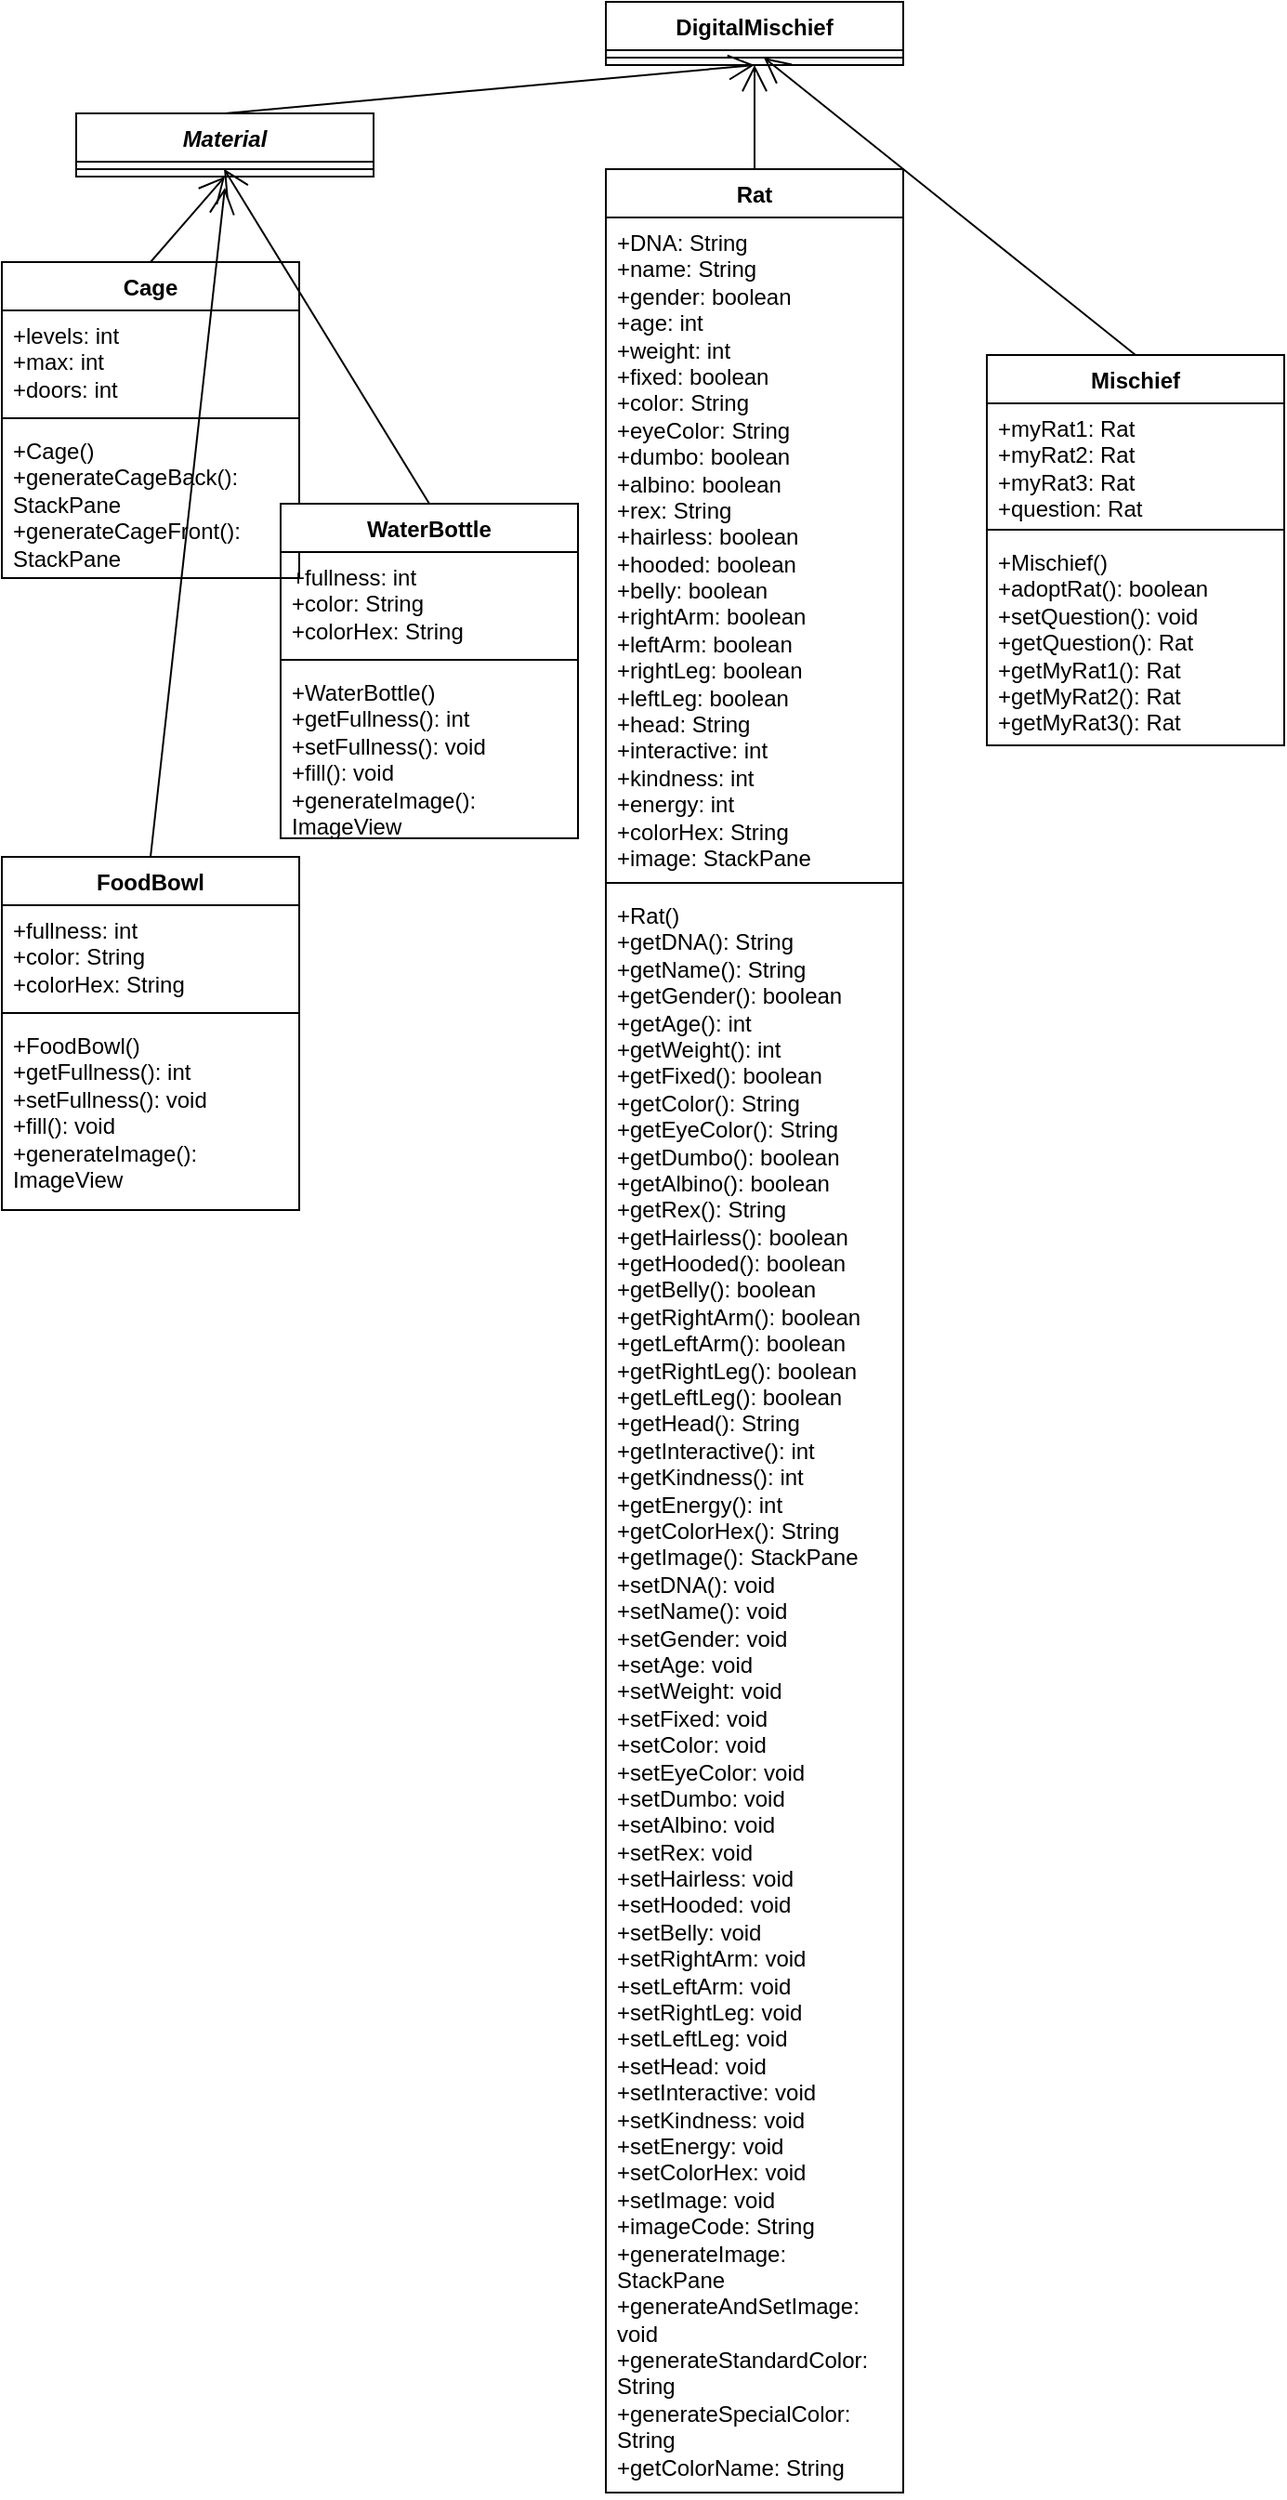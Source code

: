 <mxfile version="24.4.0" type="google">
  <diagram name="Page-1" id="oeKbabEAlsPH0l9mnD3K">
    <mxGraphModel grid="1" page="1" gridSize="10" guides="1" tooltips="1" connect="1" arrows="1" fold="1" pageScale="1" pageWidth="850" pageHeight="1100" math="0" shadow="0">
      <root>
        <mxCell id="0" />
        <mxCell id="1" parent="0" />
        <mxCell id="Yi1QwwAAUbMpMmELfdcA-1" value="DigitalMischief" style="swimlane;fontStyle=1;align=center;verticalAlign=top;childLayout=stackLayout;horizontal=1;startSize=26;horizontalStack=0;resizeParent=1;resizeParentMax=0;resizeLast=0;collapsible=1;marginBottom=0;whiteSpace=wrap;html=1;" vertex="1" parent="1">
          <mxGeometry x="345" y="100" width="160" height="34" as="geometry" />
        </mxCell>
        <mxCell id="Yi1QwwAAUbMpMmELfdcA-3" value="" style="line;strokeWidth=1;fillColor=none;align=left;verticalAlign=middle;spacingTop=-1;spacingLeft=3;spacingRight=3;rotatable=0;labelPosition=right;points=[];portConstraint=eastwest;strokeColor=inherit;" vertex="1" parent="Yi1QwwAAUbMpMmELfdcA-1">
          <mxGeometry y="26" width="160" height="8" as="geometry" />
        </mxCell>
        <mxCell id="Yi1QwwAAUbMpMmELfdcA-5" value="Rat" style="swimlane;fontStyle=1;align=center;verticalAlign=top;childLayout=stackLayout;horizontal=1;startSize=26;horizontalStack=0;resizeParent=1;resizeParentMax=0;resizeLast=0;collapsible=1;marginBottom=0;whiteSpace=wrap;html=1;" vertex="1" parent="1">
          <mxGeometry x="345" y="190" width="160" height="1250" as="geometry" />
        </mxCell>
        <mxCell id="Yi1QwwAAUbMpMmELfdcA-6" value="&lt;div&gt;+DNA: String&lt;/div&gt;+name: String&lt;div&gt;+gender: boolean&lt;/div&gt;&lt;div&gt;+age: int&lt;/div&gt;&lt;div&gt;+weight: int&lt;/div&gt;&lt;div&gt;+fixed: boolean&lt;/div&gt;&lt;div&gt;+color: String&lt;/div&gt;&lt;div&gt;+eyeColor: String&lt;/div&gt;&lt;div&gt;+dumbo: boolean&lt;/div&gt;&lt;div&gt;+albino: boolean&lt;/div&gt;&lt;div&gt;+rex: String&lt;/div&gt;&lt;div&gt;+hairless: boolean&lt;/div&gt;&lt;div&gt;+hooded: boolean&lt;/div&gt;&lt;div&gt;+belly: boolean&lt;/div&gt;&lt;div&gt;+rightArm: boolean&lt;/div&gt;&lt;div&gt;+leftArm: boolean&lt;/div&gt;&lt;div&gt;+rightLeg: boolean&lt;/div&gt;&lt;div&gt;+leftLeg: boolean&lt;/div&gt;&lt;div&gt;+head: String&lt;/div&gt;&lt;div&gt;+interactive: int&lt;/div&gt;&lt;div&gt;+kindness: int&lt;/div&gt;&lt;div&gt;+energy: int&lt;/div&gt;&lt;div&gt;+colorHex: String&lt;/div&gt;&lt;div&gt;+image: StackPane&lt;/div&gt;" style="text;strokeColor=none;fillColor=none;align=left;verticalAlign=top;spacingLeft=4;spacingRight=4;overflow=hidden;rotatable=0;points=[[0,0.5],[1,0.5]];portConstraint=eastwest;whiteSpace=wrap;html=1;" vertex="1" parent="Yi1QwwAAUbMpMmELfdcA-5">
          <mxGeometry y="26" width="160" height="354" as="geometry" />
        </mxCell>
        <mxCell id="Yi1QwwAAUbMpMmELfdcA-7" value="" style="line;strokeWidth=1;fillColor=none;align=left;verticalAlign=middle;spacingTop=-1;spacingLeft=3;spacingRight=3;rotatable=0;labelPosition=right;points=[];portConstraint=eastwest;strokeColor=inherit;" vertex="1" parent="Yi1QwwAAUbMpMmELfdcA-5">
          <mxGeometry y="380" width="160" height="8" as="geometry" />
        </mxCell>
        <mxCell id="Yi1QwwAAUbMpMmELfdcA-8" value="+Rat()&lt;div&gt;+getDNA(): String&lt;br&gt;&lt;div&gt;+getName(): String&lt;div&gt;+getGender(): boolean&lt;/div&gt;&lt;div&gt;+getAge(): int&lt;/div&gt;&lt;div&gt;+getWeight(): int&lt;/div&gt;&lt;div&gt;+getFixed(): boolean&lt;/div&gt;&lt;div&gt;+getColor(): String&lt;/div&gt;&lt;div&gt;+getEyeColor(): String&lt;/div&gt;&lt;div&gt;+getDumbo(): boolean&lt;/div&gt;&lt;div&gt;+getAlbino(): boolean&lt;/div&gt;&lt;div&gt;+getRex(): String&lt;/div&gt;&lt;div&gt;+getHairless(): boolean&lt;/div&gt;&lt;div&gt;+getHooded(): boolean&lt;/div&gt;&lt;div&gt;+getBelly(): boolean&lt;/div&gt;&lt;div&gt;+getRightArm(): boolean&lt;/div&gt;&lt;div&gt;+getLeftArm(): boolean&lt;/div&gt;&lt;div&gt;+getRightLeg(): boolean&lt;/div&gt;&lt;div&gt;+getLeftLeg(): boolean&lt;/div&gt;&lt;div&gt;+getHead(): String&lt;/div&gt;&lt;div&gt;+getInteractive(): int&lt;/div&gt;&lt;div&gt;+getKindness(): int&lt;/div&gt;&lt;div&gt;+getEnergy(): int&lt;/div&gt;&lt;/div&gt;&lt;div&gt;+getColorHex(): String&lt;/div&gt;&lt;div&gt;+getImage(): StackPane&lt;/div&gt;&lt;div&gt;+setDNA(): void&lt;/div&gt;&lt;div&gt;+setName(): void&lt;div&gt;+setGender: void&lt;/div&gt;&lt;div&gt;+setAge:&amp;nbsp;&lt;span style=&quot;background-color: initial;&quot;&gt;void&lt;/span&gt;&lt;/div&gt;&lt;div&gt;+setWeight:&amp;nbsp;&lt;span style=&quot;background-color: initial;&quot;&gt;void&lt;/span&gt;&lt;/div&gt;&lt;div&gt;+setFixed:&amp;nbsp;&lt;span style=&quot;background-color: initial;&quot;&gt;void&lt;/span&gt;&lt;/div&gt;&lt;div&gt;+setColor:&amp;nbsp;&lt;span style=&quot;background-color: initial;&quot;&gt;void&lt;/span&gt;&lt;/div&gt;&lt;div&gt;+setEyeColor:&amp;nbsp;&lt;span style=&quot;background-color: initial;&quot;&gt;void&lt;/span&gt;&lt;/div&gt;&lt;div&gt;+setDumbo:&amp;nbsp;&lt;span style=&quot;background-color: initial;&quot;&gt;void&lt;/span&gt;&lt;/div&gt;&lt;div&gt;+setAlbino:&amp;nbsp;&lt;span style=&quot;background-color: initial;&quot;&gt;void&lt;/span&gt;&lt;/div&gt;&lt;div&gt;+setRex:&amp;nbsp;&lt;span style=&quot;background-color: initial;&quot;&gt;void&lt;/span&gt;&lt;/div&gt;&lt;div&gt;+setHairless:&amp;nbsp;&lt;span style=&quot;background-color: initial;&quot;&gt;void&lt;/span&gt;&lt;/div&gt;&lt;div&gt;+setHooded:&amp;nbsp;&lt;span style=&quot;background-color: initial;&quot;&gt;void&lt;/span&gt;&lt;/div&gt;&lt;div&gt;+setBelly:&amp;nbsp;&lt;span style=&quot;background-color: initial;&quot;&gt;void&lt;/span&gt;&lt;/div&gt;&lt;div&gt;+setRightArm:&amp;nbsp;&lt;span style=&quot;background-color: initial;&quot;&gt;void&lt;/span&gt;&lt;/div&gt;&lt;div&gt;+setLeftArm:&amp;nbsp;&lt;span style=&quot;background-color: initial;&quot;&gt;void&lt;/span&gt;&lt;/div&gt;&lt;div&gt;+setRightLeg:&amp;nbsp;&lt;span style=&quot;background-color: initial;&quot;&gt;void&lt;/span&gt;&lt;/div&gt;&lt;div&gt;+setLeftLeg:&amp;nbsp;&lt;span style=&quot;background-color: initial;&quot;&gt;void&lt;/span&gt;&lt;/div&gt;&lt;div&gt;+setHead:&amp;nbsp;&lt;span style=&quot;background-color: initial;&quot;&gt;void&lt;/span&gt;&lt;/div&gt;&lt;div&gt;+setInteractive:&amp;nbsp;&lt;span style=&quot;background-color: initial;&quot;&gt;void&lt;/span&gt;&lt;/div&gt;&lt;div&gt;+setKindness:&amp;nbsp;&lt;span style=&quot;background-color: initial;&quot;&gt;void&lt;/span&gt;&lt;/div&gt;&lt;div&gt;+setEnergy:&amp;nbsp;&lt;span style=&quot;background-color: initial;&quot;&gt;void&lt;/span&gt;&lt;/div&gt;&lt;/div&gt;&lt;div&gt;&lt;span style=&quot;background-color: initial;&quot;&gt;+setColorHex: void&lt;/span&gt;&lt;/div&gt;&lt;div&gt;&lt;span style=&quot;background-color: initial;&quot;&gt;+setImage: void&lt;/span&gt;&lt;/div&gt;&lt;div&gt;&lt;span style=&quot;background-color: initial;&quot;&gt;+imageCode: String&lt;/span&gt;&lt;/div&gt;&lt;div&gt;&lt;span style=&quot;background-color: initial;&quot;&gt;+generateImage: StackPane&lt;/span&gt;&lt;/div&gt;&lt;div&gt;&lt;span style=&quot;background-color: initial;&quot;&gt;+generateAndSetImage: void&lt;/span&gt;&lt;/div&gt;&lt;div&gt;&lt;span style=&quot;background-color: initial;&quot;&gt;+generateStandardColor: String&lt;/span&gt;&lt;/div&gt;&lt;div&gt;&lt;span style=&quot;background-color: initial;&quot;&gt;+generateSpecialColor: String&lt;/span&gt;&lt;/div&gt;&lt;div&gt;+getColorName: String&lt;/div&gt;&lt;div&gt;&lt;span style=&quot;background-color: initial;&quot;&gt;&lt;br&gt;&lt;/span&gt;&lt;/div&gt;&lt;/div&gt;" style="text;strokeColor=none;fillColor=none;align=left;verticalAlign=top;spacingLeft=4;spacingRight=4;overflow=hidden;rotatable=0;points=[[0,0.5],[1,0.5]];portConstraint=eastwest;whiteSpace=wrap;html=1;" vertex="1" parent="Yi1QwwAAUbMpMmELfdcA-5">
          <mxGeometry y="388" width="160" height="862" as="geometry" />
        </mxCell>
        <mxCell id="Yi1QwwAAUbMpMmELfdcA-9" value="" style="endArrow=open;endFill=1;endSize=12;html=1;rounded=0;entryX=0.5;entryY=1;entryDx=0;entryDy=0;" edge="1" parent="1" source="Yi1QwwAAUbMpMmELfdcA-5" target="Yi1QwwAAUbMpMmELfdcA-1">
          <mxGeometry width="160" relative="1" as="geometry">
            <mxPoint x="340" y="310" as="sourcePoint" />
            <mxPoint x="500" y="310" as="targetPoint" />
          </mxGeometry>
        </mxCell>
        <mxCell id="Yi1QwwAAUbMpMmELfdcA-10" value="&lt;i&gt;Material&lt;/i&gt;" style="swimlane;fontStyle=1;align=center;verticalAlign=top;childLayout=stackLayout;horizontal=1;startSize=26;horizontalStack=0;resizeParent=1;resizeParentMax=0;resizeLast=0;collapsible=1;marginBottom=0;whiteSpace=wrap;html=1;" vertex="1" parent="1">
          <mxGeometry x="60" y="160" width="160" height="34" as="geometry" />
        </mxCell>
        <mxCell id="Yi1QwwAAUbMpMmELfdcA-12" value="" style="line;strokeWidth=1;fillColor=none;align=left;verticalAlign=middle;spacingTop=-1;spacingLeft=3;spacingRight=3;rotatable=0;labelPosition=right;points=[];portConstraint=eastwest;strokeColor=inherit;" vertex="1" parent="Yi1QwwAAUbMpMmELfdcA-10">
          <mxGeometry y="26" width="160" height="8" as="geometry" />
        </mxCell>
        <mxCell id="Yi1QwwAAUbMpMmELfdcA-14" value="" style="endArrow=open;endFill=1;endSize=12;html=1;rounded=0;entryX=0.5;entryY=1;entryDx=0;entryDy=0;exitX=0.5;exitY=0;exitDx=0;exitDy=0;" edge="1" parent="1" source="Yi1QwwAAUbMpMmELfdcA-10" target="Yi1QwwAAUbMpMmELfdcA-1">
          <mxGeometry width="160" relative="1" as="geometry">
            <mxPoint x="340" y="290" as="sourcePoint" />
            <mxPoint x="500" y="290" as="targetPoint" />
          </mxGeometry>
        </mxCell>
        <mxCell id="Yi1QwwAAUbMpMmELfdcA-15" value="Cage" style="swimlane;fontStyle=1;align=center;verticalAlign=top;childLayout=stackLayout;horizontal=1;startSize=26;horizontalStack=0;resizeParent=1;resizeParentMax=0;resizeLast=0;collapsible=1;marginBottom=0;whiteSpace=wrap;html=1;" vertex="1" parent="1">
          <mxGeometry x="20" y="240" width="160" height="170" as="geometry" />
        </mxCell>
        <mxCell id="Yi1QwwAAUbMpMmELfdcA-16" value="+levels: int&lt;div&gt;+max: int&lt;/div&gt;&lt;div&gt;+doors: int&lt;/div&gt;" style="text;strokeColor=none;fillColor=none;align=left;verticalAlign=top;spacingLeft=4;spacingRight=4;overflow=hidden;rotatable=0;points=[[0,0.5],[1,0.5]];portConstraint=eastwest;whiteSpace=wrap;html=1;" vertex="1" parent="Yi1QwwAAUbMpMmELfdcA-15">
          <mxGeometry y="26" width="160" height="54" as="geometry" />
        </mxCell>
        <mxCell id="Yi1QwwAAUbMpMmELfdcA-17" value="" style="line;strokeWidth=1;fillColor=none;align=left;verticalAlign=middle;spacingTop=-1;spacingLeft=3;spacingRight=3;rotatable=0;labelPosition=right;points=[];portConstraint=eastwest;strokeColor=inherit;" vertex="1" parent="Yi1QwwAAUbMpMmELfdcA-15">
          <mxGeometry y="80" width="160" height="8" as="geometry" />
        </mxCell>
        <mxCell id="Yi1QwwAAUbMpMmELfdcA-18" value="+Cage()&lt;div&gt;+generateCageBack(): StackPane&lt;/div&gt;&lt;div&gt;+generateCageFront(): StackPane&lt;/div&gt;&lt;div&gt;&lt;br&gt;&lt;/div&gt;" style="text;strokeColor=none;fillColor=none;align=left;verticalAlign=top;spacingLeft=4;spacingRight=4;overflow=hidden;rotatable=0;points=[[0,0.5],[1,0.5]];portConstraint=eastwest;whiteSpace=wrap;html=1;" vertex="1" parent="Yi1QwwAAUbMpMmELfdcA-15">
          <mxGeometry y="88" width="160" height="82" as="geometry" />
        </mxCell>
        <mxCell id="Yi1QwwAAUbMpMmELfdcA-19" value="" style="endArrow=open;endFill=1;endSize=12;html=1;rounded=0;entryX=0.5;entryY=1;entryDx=0;entryDy=0;exitX=0.5;exitY=0;exitDx=0;exitDy=0;" edge="1" parent="1" source="Yi1QwwAAUbMpMmELfdcA-15" target="Yi1QwwAAUbMpMmELfdcA-10">
          <mxGeometry width="160" relative="1" as="geometry">
            <mxPoint x="340" y="290" as="sourcePoint" />
            <mxPoint x="500" y="290" as="targetPoint" />
          </mxGeometry>
        </mxCell>
        <mxCell id="Yi1QwwAAUbMpMmELfdcA-20" value="" style="endArrow=open;endFill=1;endSize=12;html=1;rounded=0;entryX=0.497;entryY=0.486;entryDx=0;entryDy=0;entryPerimeter=0;exitX=0.5;exitY=0;exitDx=0;exitDy=0;" edge="1" parent="1" source="Yi1QwwAAUbMpMmELfdcA-21" target="Yi1QwwAAUbMpMmELfdcA-12">
          <mxGeometry width="160" relative="1" as="geometry">
            <mxPoint x="290" y="440" as="sourcePoint" />
            <mxPoint x="500" y="400" as="targetPoint" />
          </mxGeometry>
        </mxCell>
        <mxCell id="Yi1QwwAAUbMpMmELfdcA-21" value="WaterBottle" style="swimlane;fontStyle=1;align=center;verticalAlign=top;childLayout=stackLayout;horizontal=1;startSize=26;horizontalStack=0;resizeParent=1;resizeParentMax=0;resizeLast=0;collapsible=1;marginBottom=0;whiteSpace=wrap;html=1;" vertex="1" parent="1">
          <mxGeometry x="170" y="370" width="160" height="180" as="geometry" />
        </mxCell>
        <mxCell id="Yi1QwwAAUbMpMmELfdcA-22" value="+fullness: int&lt;div&gt;+color: String&lt;/div&gt;&lt;div&gt;+colorHex: String&lt;/div&gt;" style="text;strokeColor=none;fillColor=none;align=left;verticalAlign=top;spacingLeft=4;spacingRight=4;overflow=hidden;rotatable=0;points=[[0,0.5],[1,0.5]];portConstraint=eastwest;whiteSpace=wrap;html=1;" vertex="1" parent="Yi1QwwAAUbMpMmELfdcA-21">
          <mxGeometry y="26" width="160" height="54" as="geometry" />
        </mxCell>
        <mxCell id="Yi1QwwAAUbMpMmELfdcA-23" value="" style="line;strokeWidth=1;fillColor=none;align=left;verticalAlign=middle;spacingTop=-1;spacingLeft=3;spacingRight=3;rotatable=0;labelPosition=right;points=[];portConstraint=eastwest;strokeColor=inherit;" vertex="1" parent="Yi1QwwAAUbMpMmELfdcA-21">
          <mxGeometry y="80" width="160" height="8" as="geometry" />
        </mxCell>
        <mxCell id="Yi1QwwAAUbMpMmELfdcA-24" value="+WaterBottle()&lt;div&gt;+getFullness(): int&lt;/div&gt;&lt;div&gt;+setFullness(): void&lt;/div&gt;&lt;div&gt;+fill(): void&lt;/div&gt;&lt;div&gt;+generateImage(): ImageView&lt;/div&gt;" style="text;strokeColor=none;fillColor=none;align=left;verticalAlign=top;spacingLeft=4;spacingRight=4;overflow=hidden;rotatable=0;points=[[0,0.5],[1,0.5]];portConstraint=eastwest;whiteSpace=wrap;html=1;" vertex="1" parent="Yi1QwwAAUbMpMmELfdcA-21">
          <mxGeometry y="88" width="160" height="92" as="geometry" />
        </mxCell>
        <mxCell id="Yi1QwwAAUbMpMmELfdcA-25" value="FoodBowl" style="swimlane;fontStyle=1;align=center;verticalAlign=top;childLayout=stackLayout;horizontal=1;startSize=26;horizontalStack=0;resizeParent=1;resizeParentMax=0;resizeLast=0;collapsible=1;marginBottom=0;whiteSpace=wrap;html=1;" vertex="1" parent="1">
          <mxGeometry x="20" y="560" width="160" height="190" as="geometry" />
        </mxCell>
        <mxCell id="Yi1QwwAAUbMpMmELfdcA-26" value="+fullness: int&lt;div&gt;+color: String&lt;/div&gt;&lt;div&gt;+colorHex: String&lt;/div&gt;" style="text;strokeColor=none;fillColor=none;align=left;verticalAlign=top;spacingLeft=4;spacingRight=4;overflow=hidden;rotatable=0;points=[[0,0.5],[1,0.5]];portConstraint=eastwest;whiteSpace=wrap;html=1;" vertex="1" parent="Yi1QwwAAUbMpMmELfdcA-25">
          <mxGeometry y="26" width="160" height="54" as="geometry" />
        </mxCell>
        <mxCell id="Yi1QwwAAUbMpMmELfdcA-27" value="" style="line;strokeWidth=1;fillColor=none;align=left;verticalAlign=middle;spacingTop=-1;spacingLeft=3;spacingRight=3;rotatable=0;labelPosition=right;points=[];portConstraint=eastwest;strokeColor=inherit;" vertex="1" parent="Yi1QwwAAUbMpMmELfdcA-25">
          <mxGeometry y="80" width="160" height="8" as="geometry" />
        </mxCell>
        <mxCell id="Yi1QwwAAUbMpMmELfdcA-28" value="+FoodBowl()&lt;div&gt;+getFullness(): int&lt;/div&gt;&lt;div&gt;+setFullness(): void&lt;/div&gt;&lt;div&gt;+fill(): void&lt;/div&gt;&lt;div&gt;+generateImage(): ImageView&lt;/div&gt;" style="text;strokeColor=none;fillColor=none;align=left;verticalAlign=top;spacingLeft=4;spacingRight=4;overflow=hidden;rotatable=0;points=[[0,0.5],[1,0.5]];portConstraint=eastwest;whiteSpace=wrap;html=1;" vertex="1" parent="Yi1QwwAAUbMpMmELfdcA-25">
          <mxGeometry y="88" width="160" height="102" as="geometry" />
        </mxCell>
        <mxCell id="Yi1QwwAAUbMpMmELfdcA-29" value="" style="endArrow=open;endFill=1;endSize=12;html=1;rounded=0;exitX=0.5;exitY=0;exitDx=0;exitDy=0;" edge="1" parent="1" source="Yi1QwwAAUbMpMmELfdcA-25">
          <mxGeometry width="160" relative="1" as="geometry">
            <mxPoint x="340" y="400" as="sourcePoint" />
            <mxPoint x="140" y="200" as="targetPoint" />
          </mxGeometry>
        </mxCell>
        <mxCell id="kwHJZF0tEfJuG3ivcK6W-2" value="" style="endArrow=open;endFill=1;endSize=12;html=1;rounded=0;exitX=0.5;exitY=0;exitDx=0;exitDy=0;" edge="1" parent="1" source="kwHJZF0tEfJuG3ivcK6W-3">
          <mxGeometry width="160" relative="1" as="geometry">
            <mxPoint x="560" y="176.5" as="sourcePoint" />
            <mxPoint x="430" y="130" as="targetPoint" />
          </mxGeometry>
        </mxCell>
        <mxCell id="kwHJZF0tEfJuG3ivcK6W-3" value="Mischief" style="swimlane;fontStyle=1;align=center;verticalAlign=top;childLayout=stackLayout;horizontal=1;startSize=26;horizontalStack=0;resizeParent=1;resizeParentMax=0;resizeLast=0;collapsible=1;marginBottom=0;whiteSpace=wrap;html=1;" vertex="1" parent="1">
          <mxGeometry x="550" y="290" width="160" height="210" as="geometry" />
        </mxCell>
        <mxCell id="kwHJZF0tEfJuG3ivcK6W-4" value="+myRat1: Rat&lt;div&gt;+myRat2: Rat&lt;/div&gt;&lt;div&gt;+myRat3: Rat&lt;/div&gt;&lt;div&gt;+question: Rat&lt;/div&gt;" style="text;strokeColor=none;fillColor=none;align=left;verticalAlign=top;spacingLeft=4;spacingRight=4;overflow=hidden;rotatable=0;points=[[0,0.5],[1,0.5]];portConstraint=eastwest;whiteSpace=wrap;html=1;" vertex="1" parent="kwHJZF0tEfJuG3ivcK6W-3">
          <mxGeometry y="26" width="160" height="64" as="geometry" />
        </mxCell>
        <mxCell id="kwHJZF0tEfJuG3ivcK6W-5" value="" style="line;strokeWidth=1;fillColor=none;align=left;verticalAlign=middle;spacingTop=-1;spacingLeft=3;spacingRight=3;rotatable=0;labelPosition=right;points=[];portConstraint=eastwest;strokeColor=inherit;" vertex="1" parent="kwHJZF0tEfJuG3ivcK6W-3">
          <mxGeometry y="90" width="160" height="8" as="geometry" />
        </mxCell>
        <mxCell id="kwHJZF0tEfJuG3ivcK6W-6" value="+Mischief()&lt;div&gt;+adoptRat(): boolean&lt;/div&gt;&lt;div&gt;+setQuestion(): void&lt;/div&gt;&lt;div&gt;+getQuestion(): Rat&amp;nbsp;&lt;/div&gt;&lt;div&gt;+getMyRat1(): Rat&lt;/div&gt;&lt;div&gt;+getMyRat2(): Rat&lt;/div&gt;&lt;div&gt;+getMyRat3(): Rat&lt;/div&gt;" style="text;strokeColor=none;fillColor=none;align=left;verticalAlign=top;spacingLeft=4;spacingRight=4;overflow=hidden;rotatable=0;points=[[0,0.5],[1,0.5]];portConstraint=eastwest;whiteSpace=wrap;html=1;" vertex="1" parent="kwHJZF0tEfJuG3ivcK6W-3">
          <mxGeometry y="98" width="160" height="112" as="geometry" />
        </mxCell>
      </root>
    </mxGraphModel>
  </diagram>
</mxfile>
